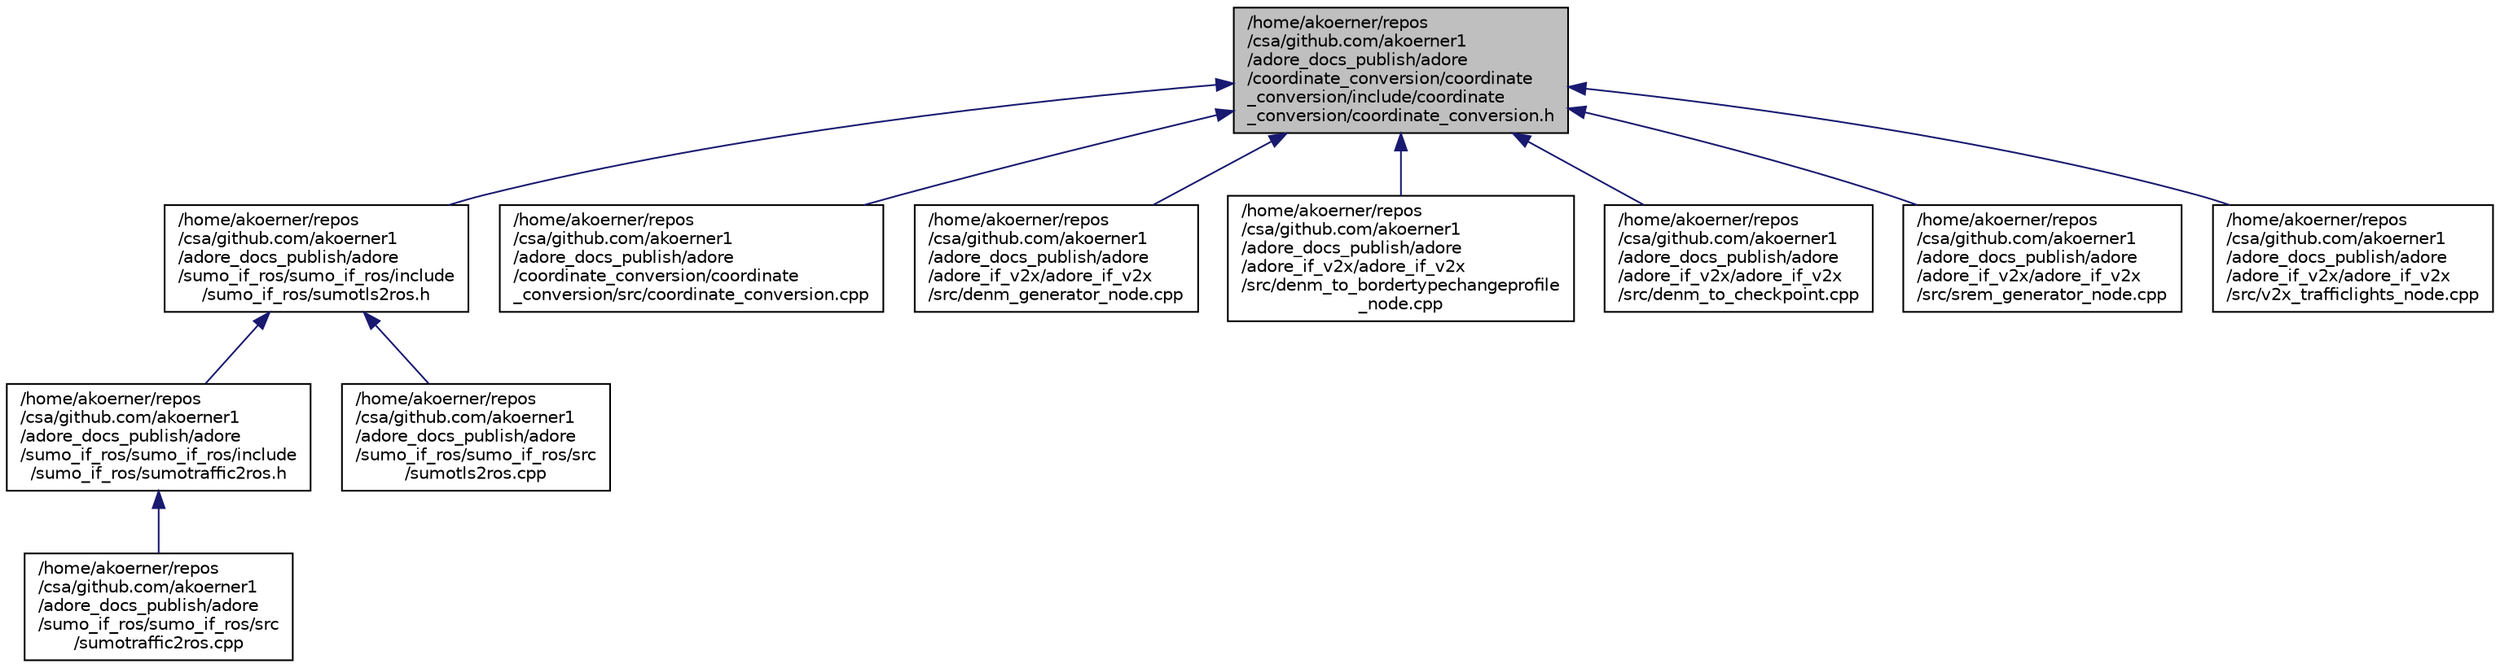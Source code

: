 digraph "/home/akoerner/repos/csa/github.com/akoerner1/adore_docs_publish/adore/coordinate_conversion/coordinate_conversion/include/coordinate_conversion/coordinate_conversion.h"
{
 // LATEX_PDF_SIZE
  edge [fontname="Helvetica",fontsize="10",labelfontname="Helvetica",labelfontsize="10"];
  node [fontname="Helvetica",fontsize="10",shape=record];
  Node1 [label="/home/akoerner/repos\l/csa/github.com/akoerner1\l/adore_docs_publish/adore\l/coordinate_conversion/coordinate\l_conversion/include/coordinate\l_conversion/coordinate_conversion.h",height=0.2,width=0.4,color="black", fillcolor="grey75", style="filled", fontcolor="black",tooltip=" "];
  Node1 -> Node2 [dir="back",color="midnightblue",fontsize="10",style="solid",fontname="Helvetica"];
  Node2 [label="/home/akoerner/repos\l/csa/github.com/akoerner1\l/adore_docs_publish/adore\l/sumo_if_ros/sumo_if_ros/include\l/sumo_if_ros/sumotls2ros.h",height=0.2,width=0.4,color="black", fillcolor="white", style="filled",URL="$sumotls2ros_8h.html",tooltip=" "];
  Node2 -> Node3 [dir="back",color="midnightblue",fontsize="10",style="solid",fontname="Helvetica"];
  Node3 [label="/home/akoerner/repos\l/csa/github.com/akoerner1\l/adore_docs_publish/adore\l/sumo_if_ros/sumo_if_ros/include\l/sumo_if_ros/sumotraffic2ros.h",height=0.2,width=0.4,color="black", fillcolor="white", style="filled",URL="$sumotraffic2ros_8h.html",tooltip=" "];
  Node3 -> Node4 [dir="back",color="midnightblue",fontsize="10",style="solid",fontname="Helvetica"];
  Node4 [label="/home/akoerner/repos\l/csa/github.com/akoerner1\l/adore_docs_publish/adore\l/sumo_if_ros/sumo_if_ros/src\l/sumotraffic2ros.cpp",height=0.2,width=0.4,color="black", fillcolor="white", style="filled",URL="$sumotraffic2ros_8cpp.html",tooltip=" "];
  Node2 -> Node5 [dir="back",color="midnightblue",fontsize="10",style="solid",fontname="Helvetica"];
  Node5 [label="/home/akoerner/repos\l/csa/github.com/akoerner1\l/adore_docs_publish/adore\l/sumo_if_ros/sumo_if_ros/src\l/sumotls2ros.cpp",height=0.2,width=0.4,color="black", fillcolor="white", style="filled",URL="$sumotls2ros_8cpp.html",tooltip=" "];
  Node1 -> Node6 [dir="back",color="midnightblue",fontsize="10",style="solid",fontname="Helvetica"];
  Node6 [label="/home/akoerner/repos\l/csa/github.com/akoerner1\l/adore_docs_publish/adore\l/coordinate_conversion/coordinate\l_conversion/src/coordinate_conversion.cpp",height=0.2,width=0.4,color="black", fillcolor="white", style="filled",URL="$coordinate__conversion_8cpp.html",tooltip=" "];
  Node1 -> Node7 [dir="back",color="midnightblue",fontsize="10",style="solid",fontname="Helvetica"];
  Node7 [label="/home/akoerner/repos\l/csa/github.com/akoerner1\l/adore_docs_publish/adore\l/adore_if_v2x/adore_if_v2x\l/src/denm_generator_node.cpp",height=0.2,width=0.4,color="black", fillcolor="white", style="filled",URL="$denm__generator__node_8cpp.html",tooltip=" "];
  Node1 -> Node8 [dir="back",color="midnightblue",fontsize="10",style="solid",fontname="Helvetica"];
  Node8 [label="/home/akoerner/repos\l/csa/github.com/akoerner1\l/adore_docs_publish/adore\l/adore_if_v2x/adore_if_v2x\l/src/denm_to_bordertypechangeprofile\l_node.cpp",height=0.2,width=0.4,color="black", fillcolor="white", style="filled",URL="$denm__to__bordertypechangeprofile__node_8cpp.html",tooltip=" "];
  Node1 -> Node9 [dir="back",color="midnightblue",fontsize="10",style="solid",fontname="Helvetica"];
  Node9 [label="/home/akoerner/repos\l/csa/github.com/akoerner1\l/adore_docs_publish/adore\l/adore_if_v2x/adore_if_v2x\l/src/denm_to_checkpoint.cpp",height=0.2,width=0.4,color="black", fillcolor="white", style="filled",URL="$denm__to__checkpoint_8cpp.html",tooltip=" "];
  Node1 -> Node10 [dir="back",color="midnightblue",fontsize="10",style="solid",fontname="Helvetica"];
  Node10 [label="/home/akoerner/repos\l/csa/github.com/akoerner1\l/adore_docs_publish/adore\l/adore_if_v2x/adore_if_v2x\l/src/srem_generator_node.cpp",height=0.2,width=0.4,color="black", fillcolor="white", style="filled",URL="$srem__generator__node_8cpp.html",tooltip=" "];
  Node1 -> Node11 [dir="back",color="midnightblue",fontsize="10",style="solid",fontname="Helvetica"];
  Node11 [label="/home/akoerner/repos\l/csa/github.com/akoerner1\l/adore_docs_publish/adore\l/adore_if_v2x/adore_if_v2x\l/src/v2x_trafficlights_node.cpp",height=0.2,width=0.4,color="black", fillcolor="white", style="filled",URL="$v2x__trafficlights__node_8cpp.html",tooltip=" "];
}
